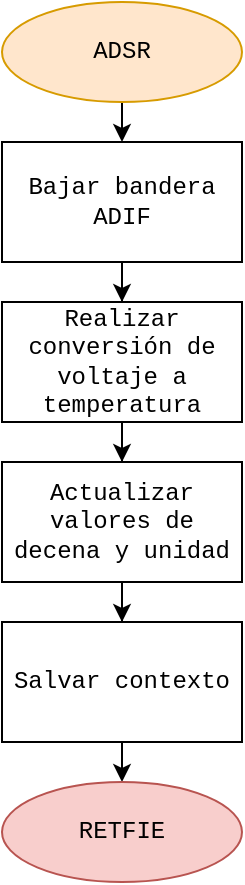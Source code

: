 <mxfile version="10.7.6" type="device"><diagram id="2wevYkqABycwPpjUlIKn" name="Page-1"><mxGraphModel dx="1058" dy="808" grid="1" gridSize="10" guides="1" tooltips="1" connect="1" arrows="1" fold="1" page="1" pageScale="1" pageWidth="2336" pageHeight="1654" math="0" shadow="0"><root><mxCell id="0"/><mxCell id="1" parent="0"/><mxCell id="6ttkpImdAbu9u5DFcJL2-7" style="edgeStyle=orthogonalEdgeStyle;rounded=0;orthogonalLoop=1;jettySize=auto;html=1;exitX=0.5;exitY=1;exitDx=0;exitDy=0;entryX=0.5;entryY=0;entryDx=0;entryDy=0;fontFamily=Courier New;" parent="1" source="6ttkpImdAbu9u5DFcJL2-1" target="6ttkpImdAbu9u5DFcJL2-2" edge="1"><mxGeometry relative="1" as="geometry"/></mxCell><mxCell id="6ttkpImdAbu9u5DFcJL2-1" value="ADSR" style="ellipse;whiteSpace=wrap;html=1;fillColor=#ffe6cc;strokeColor=#d79b00;fontFamily=Courier New;" parent="1" vertex="1"><mxGeometry x="480" y="20" width="120" height="50" as="geometry"/></mxCell><mxCell id="6ttkpImdAbu9u5DFcJL2-8" style="edgeStyle=orthogonalEdgeStyle;rounded=0;orthogonalLoop=1;jettySize=auto;html=1;entryX=0.5;entryY=0;entryDx=0;entryDy=0;fontFamily=Courier New;" parent="1" source="6ttkpImdAbu9u5DFcJL2-2" target="6ttkpImdAbu9u5DFcJL2-3" edge="1"><mxGeometry relative="1" as="geometry"/></mxCell><mxCell id="6ttkpImdAbu9u5DFcJL2-2" value="Bajar bandera ADIF" style="rounded=0;whiteSpace=wrap;html=1;fontFamily=Courier New;" parent="1" vertex="1"><mxGeometry x="480" y="90" width="120" height="60" as="geometry"/></mxCell><mxCell id="6ttkpImdAbu9u5DFcJL2-9" style="edgeStyle=orthogonalEdgeStyle;rounded=0;orthogonalLoop=1;jettySize=auto;html=1;entryX=0.5;entryY=0;entryDx=0;entryDy=0;fontFamily=Courier New;" parent="1" source="6ttkpImdAbu9u5DFcJL2-3" target="6ttkpImdAbu9u5DFcJL2-4" edge="1"><mxGeometry relative="1" as="geometry"/></mxCell><mxCell id="6ttkpImdAbu9u5DFcJL2-3" value="Realizar conversión de voltaje a temperatura" style="rounded=0;whiteSpace=wrap;html=1;fontFamily=Courier New;" parent="1" vertex="1"><mxGeometry x="480" y="170" width="120" height="60" as="geometry"/></mxCell><mxCell id="6ttkpImdAbu9u5DFcJL2-10" style="edgeStyle=orthogonalEdgeStyle;rounded=0;orthogonalLoop=1;jettySize=auto;html=1;entryX=0.5;entryY=0;entryDx=0;entryDy=0;fontFamily=Courier New;" parent="1" source="6ttkpImdAbu9u5DFcJL2-4" target="6ttkpImdAbu9u5DFcJL2-5" edge="1"><mxGeometry relative="1" as="geometry"/></mxCell><mxCell id="6ttkpImdAbu9u5DFcJL2-4" value="Actualizar valores de decena y unidad" style="rounded=0;whiteSpace=wrap;html=1;fontFamily=Courier New;" parent="1" vertex="1"><mxGeometry x="480" y="250" width="120" height="60" as="geometry"/></mxCell><mxCell id="6ttkpImdAbu9u5DFcJL2-11" style="edgeStyle=orthogonalEdgeStyle;rounded=0;orthogonalLoop=1;jettySize=auto;html=1;entryX=0.5;entryY=0;entryDx=0;entryDy=0;fontFamily=Courier New;" parent="1" source="6ttkpImdAbu9u5DFcJL2-5" edge="1"><mxGeometry relative="1" as="geometry"><mxPoint x="540" y="410" as="targetPoint"/></mxGeometry></mxCell><mxCell id="6ttkpImdAbu9u5DFcJL2-5" value="Salvar contexto" style="rounded=0;whiteSpace=wrap;html=1;fontFamily=Courier New;" parent="1" vertex="1"><mxGeometry x="480" y="330" width="120" height="60" as="geometry"/></mxCell><mxCell id="XEhI8azt-K-joyxKiAbh-1" value="RETFIE&lt;br&gt;" style="ellipse;whiteSpace=wrap;html=1;fillColor=#f8cecc;strokeColor=#b85450;fontFamily=Courier New;" vertex="1" parent="1"><mxGeometry x="480" y="410" width="120" height="50" as="geometry"/></mxCell></root></mxGraphModel></diagram></mxfile>